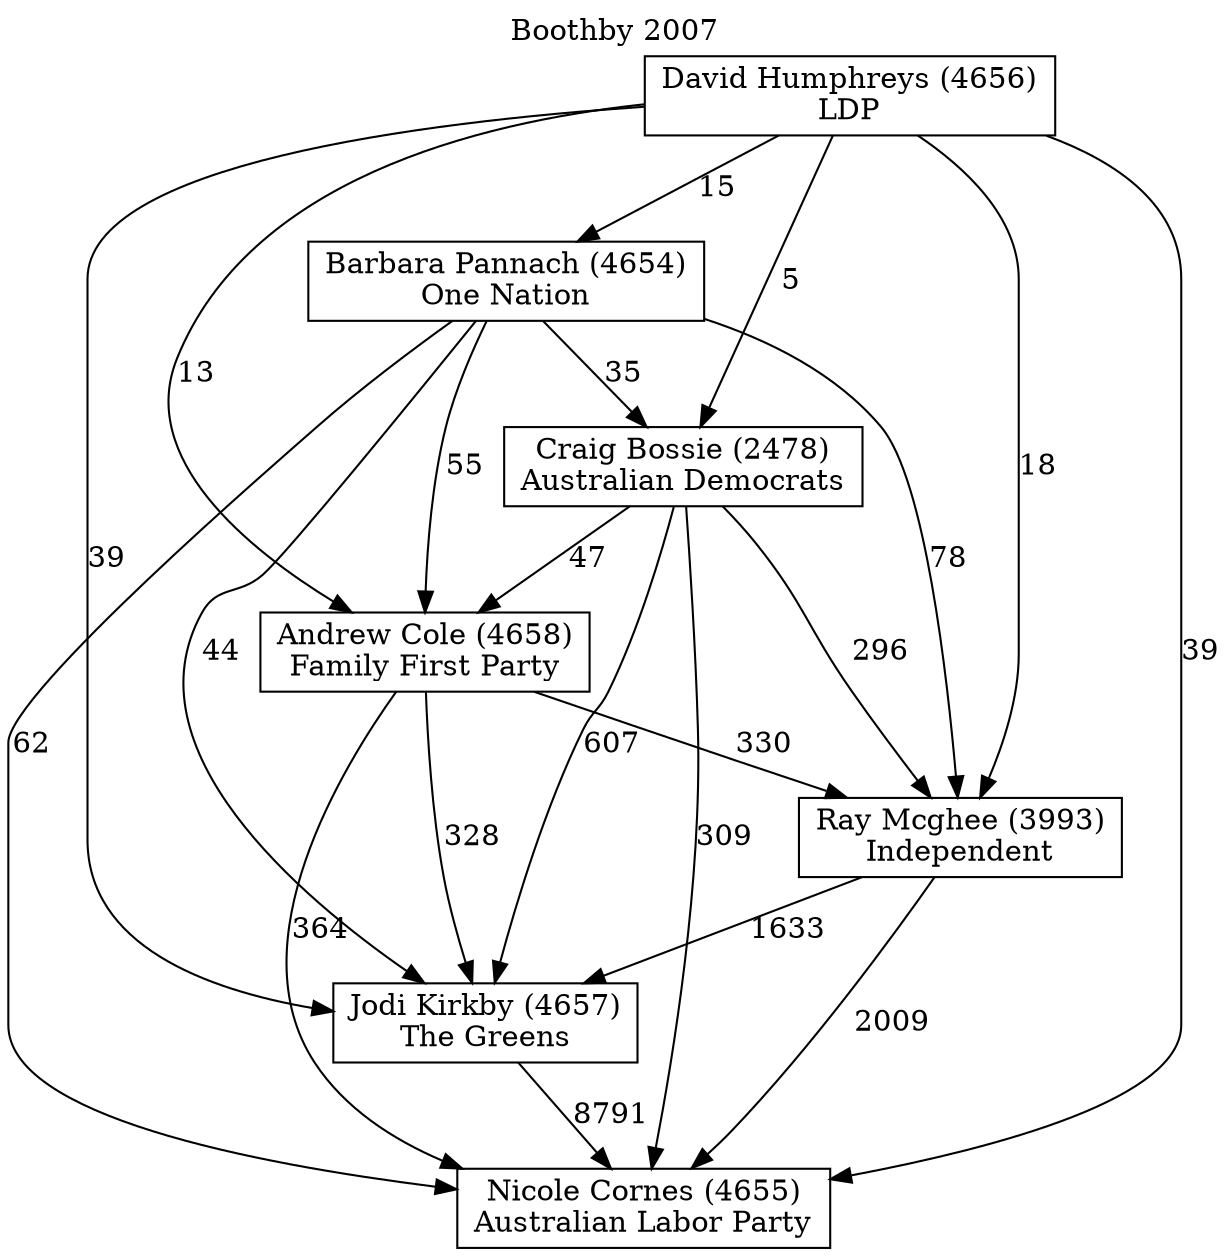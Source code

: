 // House preference flow
digraph "Nicole Cornes (4655)_Boothby_2007" {
	graph [label="Boothby 2007" labelloc=t mclimit=10]
	node [shape=box]
	"Andrew Cole (4658)" [label="Andrew Cole (4658)
Family First Party"]
	"Barbara Pannach (4654)" [label="Barbara Pannach (4654)
One Nation"]
	"Craig Bossie (2478)" [label="Craig Bossie (2478)
Australian Democrats"]
	"David Humphreys (4656)" [label="David Humphreys (4656)
LDP"]
	"Jodi Kirkby (4657)" [label="Jodi Kirkby (4657)
The Greens"]
	"Nicole Cornes (4655)" [label="Nicole Cornes (4655)
Australian Labor Party"]
	"Ray Mcghee (3993)" [label="Ray Mcghee (3993)
Independent"]
	"Andrew Cole (4658)" -> "Jodi Kirkby (4657)" [label=328]
	"Andrew Cole (4658)" -> "Nicole Cornes (4655)" [label=364]
	"Andrew Cole (4658)" -> "Ray Mcghee (3993)" [label=330]
	"Barbara Pannach (4654)" -> "Andrew Cole (4658)" [label=55]
	"Barbara Pannach (4654)" -> "Craig Bossie (2478)" [label=35]
	"Barbara Pannach (4654)" -> "Jodi Kirkby (4657)" [label=44]
	"Barbara Pannach (4654)" -> "Nicole Cornes (4655)" [label=62]
	"Barbara Pannach (4654)" -> "Ray Mcghee (3993)" [label=78]
	"Craig Bossie (2478)" -> "Andrew Cole (4658)" [label=47]
	"Craig Bossie (2478)" -> "Jodi Kirkby (4657)" [label=607]
	"Craig Bossie (2478)" -> "Nicole Cornes (4655)" [label=309]
	"Craig Bossie (2478)" -> "Ray Mcghee (3993)" [label=296]
	"David Humphreys (4656)" -> "Andrew Cole (4658)" [label=13]
	"David Humphreys (4656)" -> "Barbara Pannach (4654)" [label=15]
	"David Humphreys (4656)" -> "Craig Bossie (2478)" [label=5]
	"David Humphreys (4656)" -> "Jodi Kirkby (4657)" [label=39]
	"David Humphreys (4656)" -> "Nicole Cornes (4655)" [label=39]
	"David Humphreys (4656)" -> "Ray Mcghee (3993)" [label=18]
	"Jodi Kirkby (4657)" -> "Nicole Cornes (4655)" [label=8791]
	"Ray Mcghee (3993)" -> "Jodi Kirkby (4657)" [label=1633]
	"Ray Mcghee (3993)" -> "Nicole Cornes (4655)" [label=2009]
}

